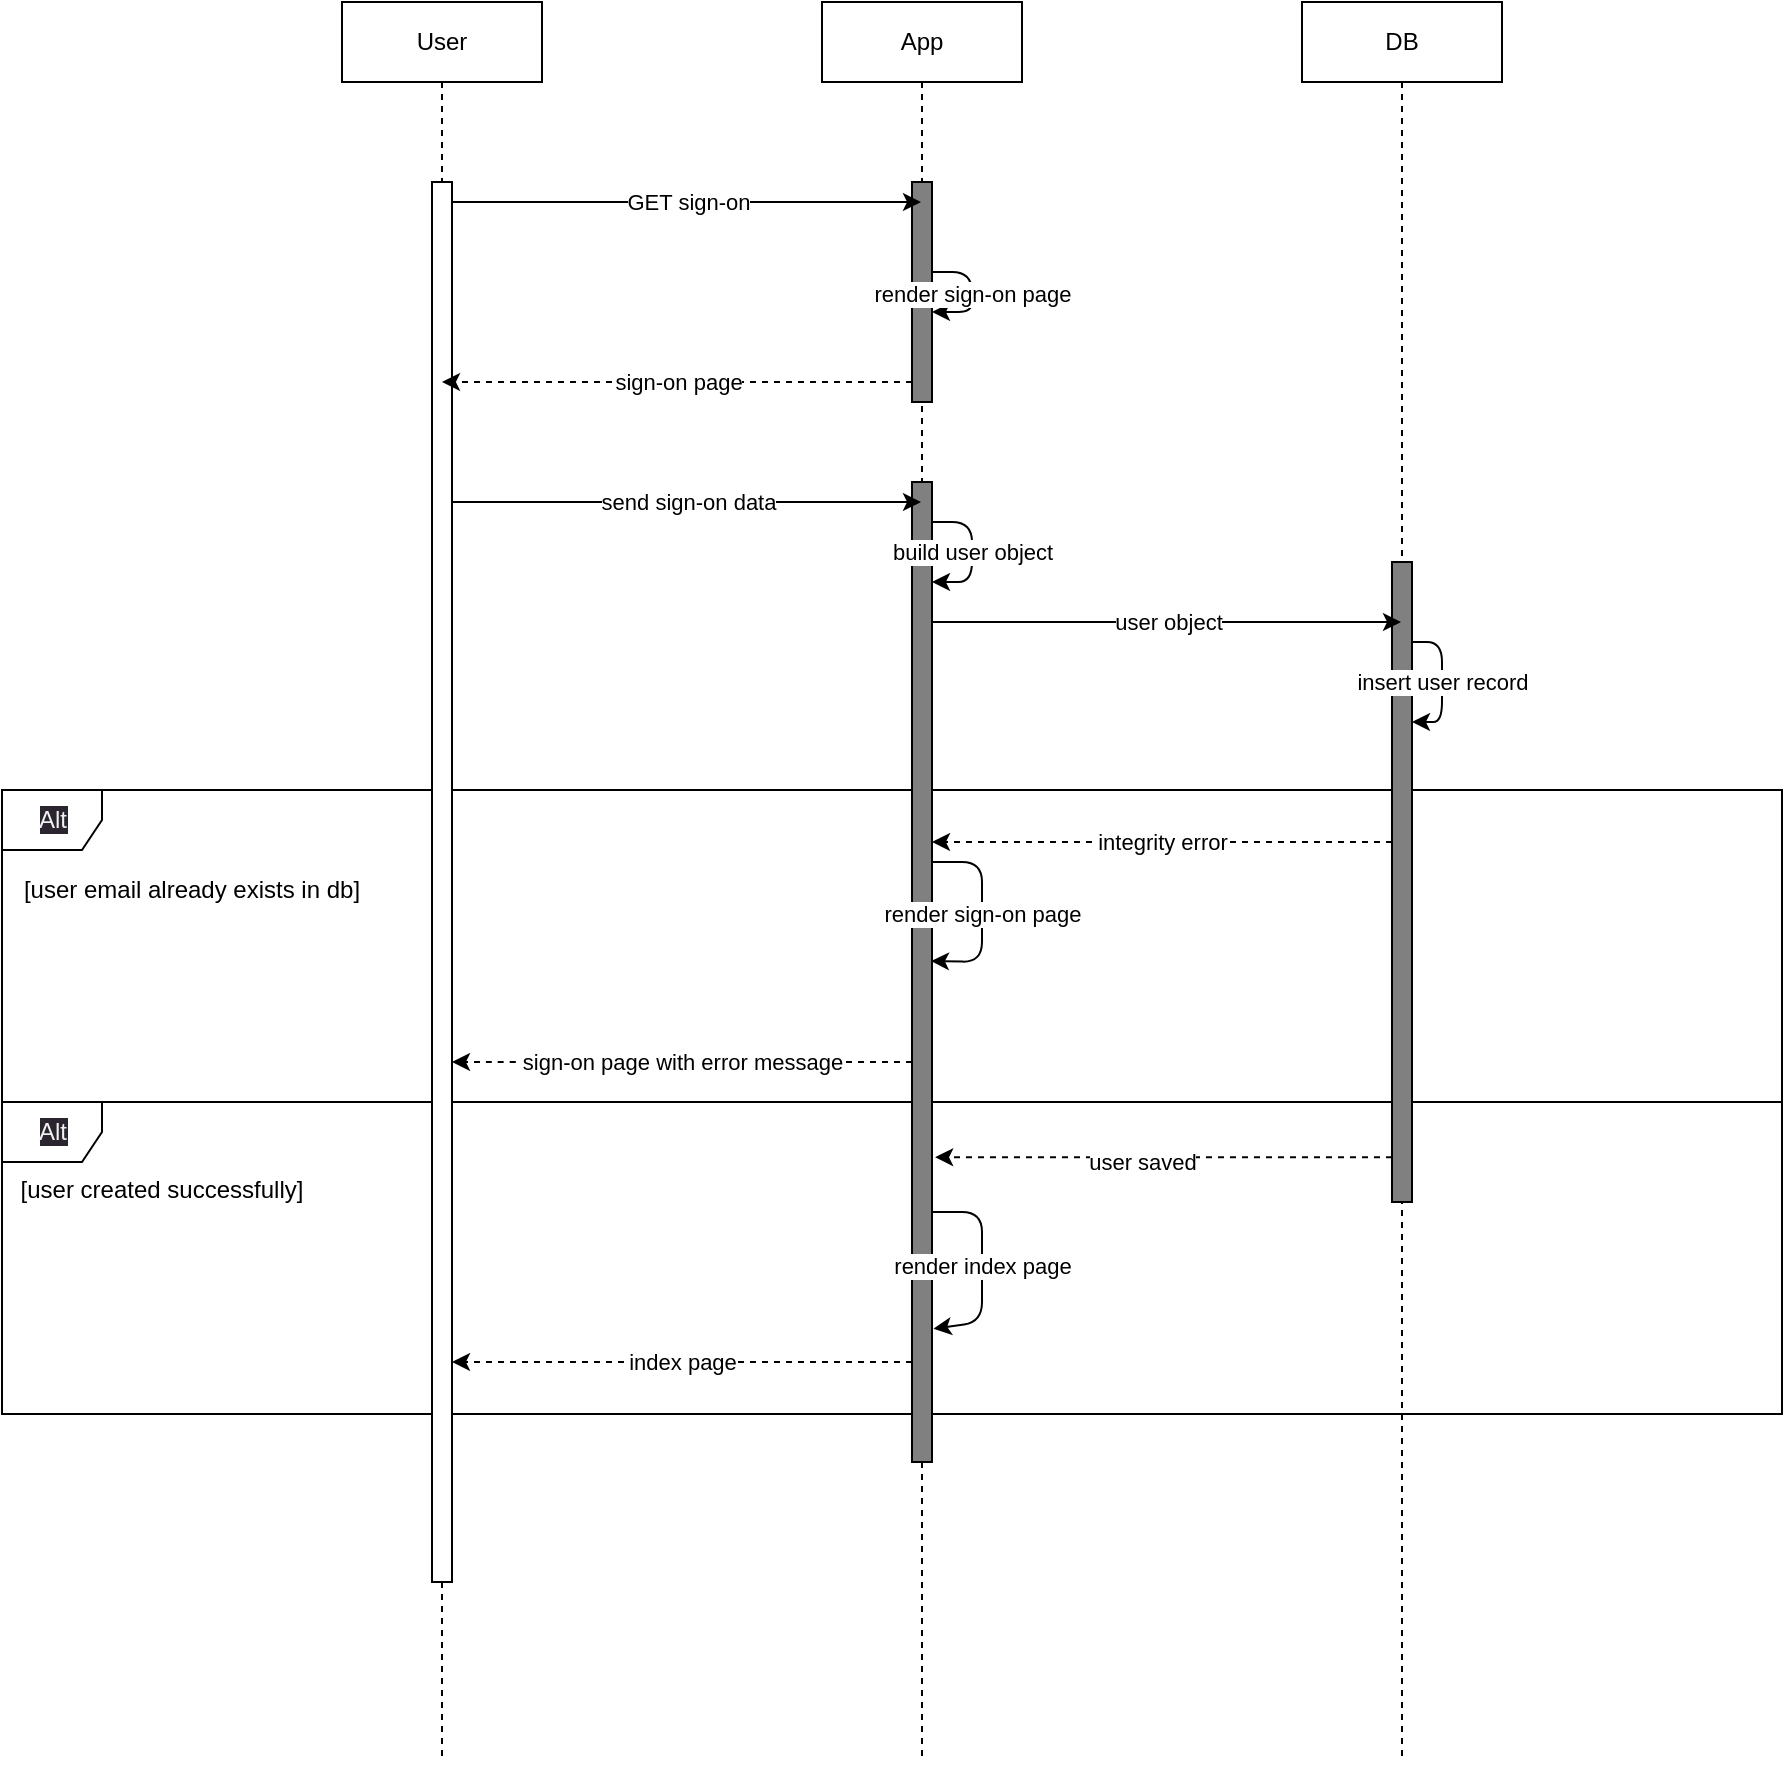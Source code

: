 <mxfile>
    <diagram id="4lk0hH0pGenzxfeEFgNQ" name="Sequence">
        <mxGraphModel dx="1775" dy="788" grid="1" gridSize="10" guides="1" tooltips="1" connect="1" arrows="1" fold="1" page="1" pageScale="1" pageWidth="827" pageHeight="1169" math="0" shadow="0">
            <root>
                <mxCell id="0"/>
                <mxCell id="1" parent="0"/>
                <mxCell id="37" value="&lt;span style=&quot;color: rgb(240, 240, 240); font-family: Helvetica; font-size: 12px; font-style: normal; font-variant-ligatures: normal; font-variant-caps: normal; font-weight: 400; letter-spacing: normal; orphans: 2; text-align: center; text-indent: 0px; text-transform: none; widows: 2; word-spacing: 0px; -webkit-text-stroke-width: 0px; background-color: rgb(42, 37, 47); text-decoration-thickness: initial; text-decoration-style: initial; text-decoration-color: initial; float: none; display: inline !important;&quot;&gt;Alt&lt;/span&gt;" style="shape=umlFrame;tabPosition=left;html=1;boundedLbl=1;labelInHeader=1;width=50;height=30;" vertex="1" parent="1">
                    <mxGeometry x="-130" y="590" width="890" height="156" as="geometry"/>
                </mxCell>
                <mxCell id="38" value="[user created successfully]" style="text;align=center;" vertex="1" parent="37">
                    <mxGeometry width="100" height="20" relative="1" as="geometry">
                        <mxPoint x="30" y="30" as="offset"/>
                    </mxGeometry>
                </mxCell>
                <mxCell id="29" value="&lt;span style=&quot;color: rgb(240, 240, 240); font-family: Helvetica; font-size: 12px; font-style: normal; font-variant-ligatures: normal; font-variant-caps: normal; font-weight: 400; letter-spacing: normal; orphans: 2; text-align: center; text-indent: 0px; text-transform: none; widows: 2; word-spacing: 0px; -webkit-text-stroke-width: 0px; background-color: rgb(42, 37, 47); text-decoration-thickness: initial; text-decoration-style: initial; text-decoration-color: initial; float: none; display: inline !important;&quot;&gt;Alt&lt;/span&gt;" style="shape=umlFrame;tabPosition=left;html=1;boundedLbl=1;labelInHeader=1;width=50;height=30;" vertex="1" parent="1">
                    <mxGeometry x="-130" y="434" width="890" height="156" as="geometry"/>
                </mxCell>
                <mxCell id="30" value="[user email already exists in db]" style="text;align=center;" vertex="1" parent="29">
                    <mxGeometry width="100" height="20" relative="1" as="geometry">
                        <mxPoint x="45" y="36" as="offset"/>
                    </mxGeometry>
                </mxCell>
                <mxCell id="2" value="App" style="shape=umlLifeline;perimeter=lifelinePerimeter;whiteSpace=wrap;html=1;container=1;collapsible=0;recursiveResize=0;outlineConnect=0;" vertex="1" parent="1">
                    <mxGeometry x="280" y="40" width="100" height="880" as="geometry"/>
                </mxCell>
                <mxCell id="3" value="" style="html=1;points=[];perimeter=orthogonalPerimeter;fillColor=#808080;" vertex="1" parent="2">
                    <mxGeometry x="45" y="90" width="10" height="110" as="geometry"/>
                </mxCell>
                <mxCell id="12" value="render sign-on page" style="edgeStyle=none;html=1;" edge="1" parent="2" source="3" target="3">
                    <mxGeometry x="0.018" relative="1" as="geometry">
                        <mxPoint as="offset"/>
                    </mxGeometry>
                </mxCell>
                <mxCell id="13" value="" style="html=1;points=[];perimeter=orthogonalPerimeter;fillColor=#808080;" vertex="1" parent="2">
                    <mxGeometry x="45" y="240" width="10" height="490" as="geometry"/>
                </mxCell>
                <mxCell id="16" value="build user object" style="edgeStyle=none;html=1;" edge="1" parent="2">
                    <mxGeometry relative="1" as="geometry">
                        <mxPoint x="55" y="260" as="sourcePoint"/>
                        <mxPoint x="55" y="290" as="targetPoint"/>
                        <Array as="points">
                            <mxPoint x="75" y="260"/>
                            <mxPoint x="75" y="290"/>
                        </Array>
                    </mxGeometry>
                </mxCell>
                <mxCell id="25" value="render sign-on page" style="edgeStyle=none;html=1;entryX=0.947;entryY=0.55;entryDx=0;entryDy=0;entryPerimeter=0;" edge="1" parent="2">
                    <mxGeometry relative="1" as="geometry">
                        <mxPoint x="55" y="430" as="sourcePoint"/>
                        <mxPoint x="54.47" y="479.5" as="targetPoint"/>
                        <Array as="points">
                            <mxPoint x="80" y="430"/>
                            <mxPoint x="80" y="480"/>
                        </Array>
                    </mxGeometry>
                </mxCell>
                <mxCell id="43" value="render index page" style="edgeStyle=none;html=1;entryX=1.075;entryY=0.864;entryDx=0;entryDy=0;entryPerimeter=0;" edge="1" parent="2" target="13">
                    <mxGeometry relative="1" as="geometry">
                        <mxPoint x="55" y="605" as="sourcePoint"/>
                        <mxPoint x="55" y="625" as="targetPoint"/>
                        <Array as="points">
                            <mxPoint x="80" y="605"/>
                            <mxPoint x="80" y="660"/>
                        </Array>
                    </mxGeometry>
                </mxCell>
                <mxCell id="4" value="User" style="shape=umlLifeline;perimeter=lifelinePerimeter;whiteSpace=wrap;html=1;container=1;collapsible=0;recursiveResize=0;outlineConnect=0;" vertex="1" parent="1">
                    <mxGeometry x="40" y="40" width="100" height="880" as="geometry"/>
                </mxCell>
                <mxCell id="5" value="" style="html=1;points=[];perimeter=orthogonalPerimeter;" vertex="1" parent="4">
                    <mxGeometry x="45" y="90" width="10" height="700" as="geometry"/>
                </mxCell>
                <mxCell id="6" value="DB" style="shape=umlLifeline;perimeter=lifelinePerimeter;whiteSpace=wrap;html=1;container=1;collapsible=0;recursiveResize=0;outlineConnect=0;" vertex="1" parent="1">
                    <mxGeometry x="520" y="40" width="100" height="880" as="geometry"/>
                </mxCell>
                <mxCell id="7" value="" style="html=1;points=[];perimeter=orthogonalPerimeter;fillColor=#808080;" vertex="1" parent="6">
                    <mxGeometry x="45" y="280" width="10" height="320" as="geometry"/>
                </mxCell>
                <mxCell id="20" value="insert user record" style="edgeStyle=none;html=1;" edge="1" parent="6" source="7" target="7">
                    <mxGeometry relative="1" as="geometry">
                        <Array as="points">
                            <mxPoint x="70" y="320"/>
                            <mxPoint x="70" y="360"/>
                        </Array>
                    </mxGeometry>
                </mxCell>
                <mxCell id="8" value="GET sign-on" style="edgeStyle=none;html=1;" edge="1" parent="1" source="5" target="2">
                    <mxGeometry relative="1" as="geometry">
                        <Array as="points">
                            <mxPoint x="260" y="140"/>
                        </Array>
                    </mxGeometry>
                </mxCell>
                <mxCell id="10" value="sign-on page" style="edgeStyle=none;html=1;dashed=1;" edge="1" parent="1" source="3" target="4">
                    <mxGeometry relative="1" as="geometry">
                        <Array as="points">
                            <mxPoint x="280" y="230"/>
                        </Array>
                    </mxGeometry>
                </mxCell>
                <mxCell id="14" value="send sign-on data" style="edgeStyle=none;html=1;" edge="1" parent="1" source="5" target="2">
                    <mxGeometry relative="1" as="geometry">
                        <Array as="points">
                            <mxPoint x="280" y="290"/>
                        </Array>
                    </mxGeometry>
                </mxCell>
                <mxCell id="17" value="user object" style="edgeStyle=none;html=1;" edge="1" parent="1" source="13" target="6">
                    <mxGeometry relative="1" as="geometry">
                        <Array as="points">
                            <mxPoint x="470" y="350"/>
                        </Array>
                    </mxGeometry>
                </mxCell>
                <mxCell id="23" value="integrity error" style="edgeStyle=none;html=1;dashed=1;" edge="1" parent="1" source="7" target="13">
                    <mxGeometry relative="1" as="geometry">
                        <Array as="points">
                            <mxPoint x="530" y="460"/>
                        </Array>
                    </mxGeometry>
                </mxCell>
                <mxCell id="26" value="sign-on page with error message" style="edgeStyle=none;html=1;dashed=1;" edge="1" parent="1" source="13" target="5">
                    <mxGeometry relative="1" as="geometry">
                        <Array as="points">
                            <mxPoint x="120" y="570"/>
                        </Array>
                    </mxGeometry>
                </mxCell>
                <mxCell id="39" style="edgeStyle=none;html=1;entryX=1.158;entryY=0.689;entryDx=0;entryDy=0;entryPerimeter=0;dashed=1;" edge="1" parent="1" source="7" target="13">
                    <mxGeometry relative="1" as="geometry"/>
                </mxCell>
                <mxCell id="42" value="user saved" style="edgeLabel;html=1;align=center;verticalAlign=middle;resizable=0;points=[];" vertex="1" connectable="0" parent="39">
                    <mxGeometry x="0.386" y="2" relative="1" as="geometry">
                        <mxPoint x="33" as="offset"/>
                    </mxGeometry>
                </mxCell>
                <mxCell id="44" value="index page" style="edgeStyle=none;html=1;dashed=1;" edge="1" parent="1" source="13" target="5">
                    <mxGeometry relative="1" as="geometry">
                        <Array as="points">
                            <mxPoint x="260" y="720"/>
                        </Array>
                    </mxGeometry>
                </mxCell>
            </root>
        </mxGraphModel>
    </diagram>
    <diagram id="3uvwzyqlhqbCCpM6ErgL" name="Activity">
        <mxGraphModel dx="948" dy="788" grid="1" gridSize="10" guides="1" tooltips="1" connect="1" arrows="1" fold="1" page="1" pageScale="1" pageWidth="827" pageHeight="1169" math="0" shadow="0">
            <root>
                <mxCell id="0"/>
                <mxCell id="1" parent="0"/>
                <mxCell id="G5tOmWW4fX-eoxxO3cUC-1" value="Sign-on" style="swimlane;childLayout=stackLayout;resizeParent=1;resizeParentMax=0;startSize=20;html=1;" vertex="1" parent="1">
                    <mxGeometry x="40" y="80" width="640" height="760" as="geometry"/>
                </mxCell>
                <mxCell id="G5tOmWW4fX-eoxxO3cUC-2" value="User" style="swimlane;startSize=20;html=1;" vertex="1" parent="G5tOmWW4fX-eoxxO3cUC-1">
                    <mxGeometry y="20" width="200" height="740" as="geometry">
                        <mxRectangle y="20" width="40" height="740" as="alternateBounds"/>
                    </mxGeometry>
                </mxCell>
                <mxCell id="G5tOmWW4fX-eoxxO3cUC-11" style="edgeStyle=none;html=1;" edge="1" parent="G5tOmWW4fX-eoxxO3cUC-2" source="G5tOmWW4fX-eoxxO3cUC-5" target="G5tOmWW4fX-eoxxO3cUC-9">
                    <mxGeometry relative="1" as="geometry"/>
                </mxCell>
                <mxCell id="G5tOmWW4fX-eoxxO3cUC-5" value="" style="ellipse;fillColor=strokeColor;" vertex="1" parent="G5tOmWW4fX-eoxxO3cUC-2">
                    <mxGeometry x="80" y="60" width="40" height="40" as="geometry"/>
                </mxCell>
                <mxCell id="G5tOmWW4fX-eoxxO3cUC-9" value="Post sign-on data" style="html=1;align=center;verticalAlign=top;rounded=1;absoluteArcSize=1;arcSize=10;dashed=0;" vertex="1" parent="G5tOmWW4fX-eoxxO3cUC-2">
                    <mxGeometry x="30" y="140" width="140" height="40" as="geometry"/>
                </mxCell>
                <mxCell id="G5tOmWW4fX-eoxxO3cUC-17" value="" style="ellipse;html=1;shape=endState;fillColor=strokeColor;" vertex="1" parent="G5tOmWW4fX-eoxxO3cUC-2">
                    <mxGeometry x="80" y="460" width="40" height="40" as="geometry"/>
                </mxCell>
                <mxCell id="G5tOmWW4fX-eoxxO3cUC-3" value="App" style="swimlane;startSize=20;html=1;" vertex="1" parent="G5tOmWW4fX-eoxxO3cUC-1">
                    <mxGeometry x="200" y="20" width="440" height="740" as="geometry"/>
                </mxCell>
                <mxCell id="G5tOmWW4fX-eoxxO3cUC-13" style="edgeStyle=none;html=1;" edge="1" parent="G5tOmWW4fX-eoxxO3cUC-3" source="G5tOmWW4fX-eoxxO3cUC-8" target="G5tOmWW4fX-eoxxO3cUC-12">
                    <mxGeometry relative="1" as="geometry">
                        <Array as="points">
                            <mxPoint x="300" y="160"/>
                        </Array>
                    </mxGeometry>
                </mxCell>
                <mxCell id="G5tOmWW4fX-eoxxO3cUC-8" value="Validate sign-on data" style="html=1;align=center;verticalAlign=top;rounded=1;absoluteArcSize=1;arcSize=10;dashed=0;" vertex="1" parent="G5tOmWW4fX-eoxxO3cUC-3">
                    <mxGeometry x="30" y="140" width="140" height="40" as="geometry"/>
                </mxCell>
                <mxCell id="G5tOmWW4fX-eoxxO3cUC-15" style="edgeStyle=none;html=1;" edge="1" parent="G5tOmWW4fX-eoxxO3cUC-3" source="G5tOmWW4fX-eoxxO3cUC-12" target="G5tOmWW4fX-eoxxO3cUC-14">
                    <mxGeometry relative="1" as="geometry"/>
                </mxCell>
                <mxCell id="nrWcvt1calmokvssd4SF-2" style="edgeStyle=none;html=1;" edge="1" parent="G5tOmWW4fX-eoxxO3cUC-3" source="G5tOmWW4fX-eoxxO3cUC-12" target="nrWcvt1calmokvssd4SF-1">
                    <mxGeometry relative="1" as="geometry"/>
                </mxCell>
                <mxCell id="G5tOmWW4fX-eoxxO3cUC-12" value="data valid?" style="rhombus;" vertex="1" parent="G5tOmWW4fX-eoxxO3cUC-3">
                    <mxGeometry x="240" y="220" width="120" height="80" as="geometry"/>
                </mxCell>
                <mxCell id="G5tOmWW4fX-eoxxO3cUC-14" value="Render and return&lt;br&gt;sign-on page&lt;br&gt;with error message" style="html=1;align=center;verticalAlign=top;rounded=1;absoluteArcSize=1;arcSize=10;dashed=0;" vertex="1" parent="G5tOmWW4fX-eoxxO3cUC-3">
                    <mxGeometry x="34" y="230" width="140" height="60" as="geometry"/>
                </mxCell>
                <mxCell id="G5tOmWW4fX-eoxxO3cUC-16" value="no" style="text;html=1;align=center;verticalAlign=middle;resizable=0;points=[];autosize=1;strokeColor=none;fillColor=none;" vertex="1" parent="G5tOmWW4fX-eoxxO3cUC-3">
                    <mxGeometry x="200" y="230" width="40" height="30" as="geometry"/>
                </mxCell>
                <mxCell id="nrWcvt1calmokvssd4SF-4" style="edgeStyle=none;html=1;" edge="1" parent="G5tOmWW4fX-eoxxO3cUC-3" source="nrWcvt1calmokvssd4SF-1" target="nrWcvt1calmokvssd4SF-3">
                    <mxGeometry relative="1" as="geometry"/>
                </mxCell>
                <mxCell id="nrWcvt1calmokvssd4SF-1" value="Create user object" style="html=1;align=center;verticalAlign=top;rounded=1;absoluteArcSize=1;arcSize=10;dashed=0;" vertex="1" parent="G5tOmWW4fX-eoxxO3cUC-3">
                    <mxGeometry x="230" y="340" width="140" height="40" as="geometry"/>
                </mxCell>
                <mxCell id="nrWcvt1calmokvssd4SF-6" style="edgeStyle=none;html=1;" edge="1" parent="G5tOmWW4fX-eoxxO3cUC-3" source="nrWcvt1calmokvssd4SF-3" target="nrWcvt1calmokvssd4SF-5">
                    <mxGeometry relative="1" as="geometry"/>
                </mxCell>
                <mxCell id="nrWcvt1calmokvssd4SF-3" value="Save user in DB" style="html=1;align=center;verticalAlign=top;rounded=1;absoluteArcSize=1;arcSize=10;dashed=0;" vertex="1" parent="G5tOmWW4fX-eoxxO3cUC-3">
                    <mxGeometry x="230" y="430" width="140" height="40" as="geometry"/>
                </mxCell>
                <mxCell id="nrWcvt1calmokvssd4SF-8" style="edgeStyle=none;html=1;" edge="1" parent="G5tOmWW4fX-eoxxO3cUC-3" source="nrWcvt1calmokvssd4SF-5" target="G5tOmWW4fX-eoxxO3cUC-14">
                    <mxGeometry relative="1" as="geometry">
                        <Array as="points">
                            <mxPoint x="104" y="540"/>
                        </Array>
                    </mxGeometry>
                </mxCell>
                <mxCell id="nrWcvt1calmokvssd4SF-11" style="edgeStyle=none;html=1;" edge="1" parent="G5tOmWW4fX-eoxxO3cUC-3" source="nrWcvt1calmokvssd4SF-5" target="nrWcvt1calmokvssd4SF-10">
                    <mxGeometry relative="1" as="geometry">
                        <Array as="points">
                            <mxPoint x="300" y="650"/>
                        </Array>
                    </mxGeometry>
                </mxCell>
                <mxCell id="nrWcvt1calmokvssd4SF-5" value="email already&#10;exists in db" style="rhombus;" vertex="1" parent="G5tOmWW4fX-eoxxO3cUC-3">
                    <mxGeometry x="240" y="500" width="120" height="80" as="geometry"/>
                </mxCell>
                <mxCell id="nrWcvt1calmokvssd4SF-7" value="yes" style="text;html=1;align=center;verticalAlign=middle;resizable=0;points=[];autosize=1;strokeColor=none;fillColor=none;" vertex="1" parent="G5tOmWW4fX-eoxxO3cUC-3">
                    <mxGeometry x="300" y="300" width="40" height="30" as="geometry"/>
                </mxCell>
                <mxCell id="nrWcvt1calmokvssd4SF-9" value="yes" style="text;html=1;align=center;verticalAlign=middle;resizable=0;points=[];autosize=1;strokeColor=none;fillColor=none;" vertex="1" parent="G5tOmWW4fX-eoxxO3cUC-3">
                    <mxGeometry x="200" y="510" width="40" height="30" as="geometry"/>
                </mxCell>
                <mxCell id="nrWcvt1calmokvssd4SF-10" value="Render and return&lt;br&gt;index page" style="html=1;align=center;verticalAlign=top;rounded=1;absoluteArcSize=1;arcSize=10;dashed=0;" vertex="1" parent="G5tOmWW4fX-eoxxO3cUC-3">
                    <mxGeometry x="34" y="620" width="140" height="60" as="geometry"/>
                </mxCell>
                <mxCell id="nrWcvt1calmokvssd4SF-12" value="no" style="text;html=1;align=center;verticalAlign=middle;resizable=0;points=[];autosize=1;strokeColor=none;fillColor=none;" vertex="1" parent="G5tOmWW4fX-eoxxO3cUC-3">
                    <mxGeometry x="300" y="570" width="40" height="30" as="geometry"/>
                </mxCell>
                <mxCell id="G5tOmWW4fX-eoxxO3cUC-10" style="edgeStyle=none;html=1;" edge="1" parent="G5tOmWW4fX-eoxxO3cUC-1" source="G5tOmWW4fX-eoxxO3cUC-9" target="G5tOmWW4fX-eoxxO3cUC-8">
                    <mxGeometry relative="1" as="geometry"/>
                </mxCell>
                <mxCell id="G5tOmWW4fX-eoxxO3cUC-18" style="edgeStyle=none;html=1;" edge="1" parent="G5tOmWW4fX-eoxxO3cUC-1" source="G5tOmWW4fX-eoxxO3cUC-14" target="G5tOmWW4fX-eoxxO3cUC-17">
                    <mxGeometry relative="1" as="geometry">
                        <Array as="points">
                            <mxPoint x="100" y="280"/>
                        </Array>
                    </mxGeometry>
                </mxCell>
                <mxCell id="nrWcvt1calmokvssd4SF-14" style="edgeStyle=none;html=1;" edge="1" parent="G5tOmWW4fX-eoxxO3cUC-1" source="nrWcvt1calmokvssd4SF-10" target="G5tOmWW4fX-eoxxO3cUC-17">
                    <mxGeometry relative="1" as="geometry">
                        <Array as="points">
                            <mxPoint x="100" y="670"/>
                        </Array>
                    </mxGeometry>
                </mxCell>
            </root>
        </mxGraphModel>
    </diagram>
</mxfile>